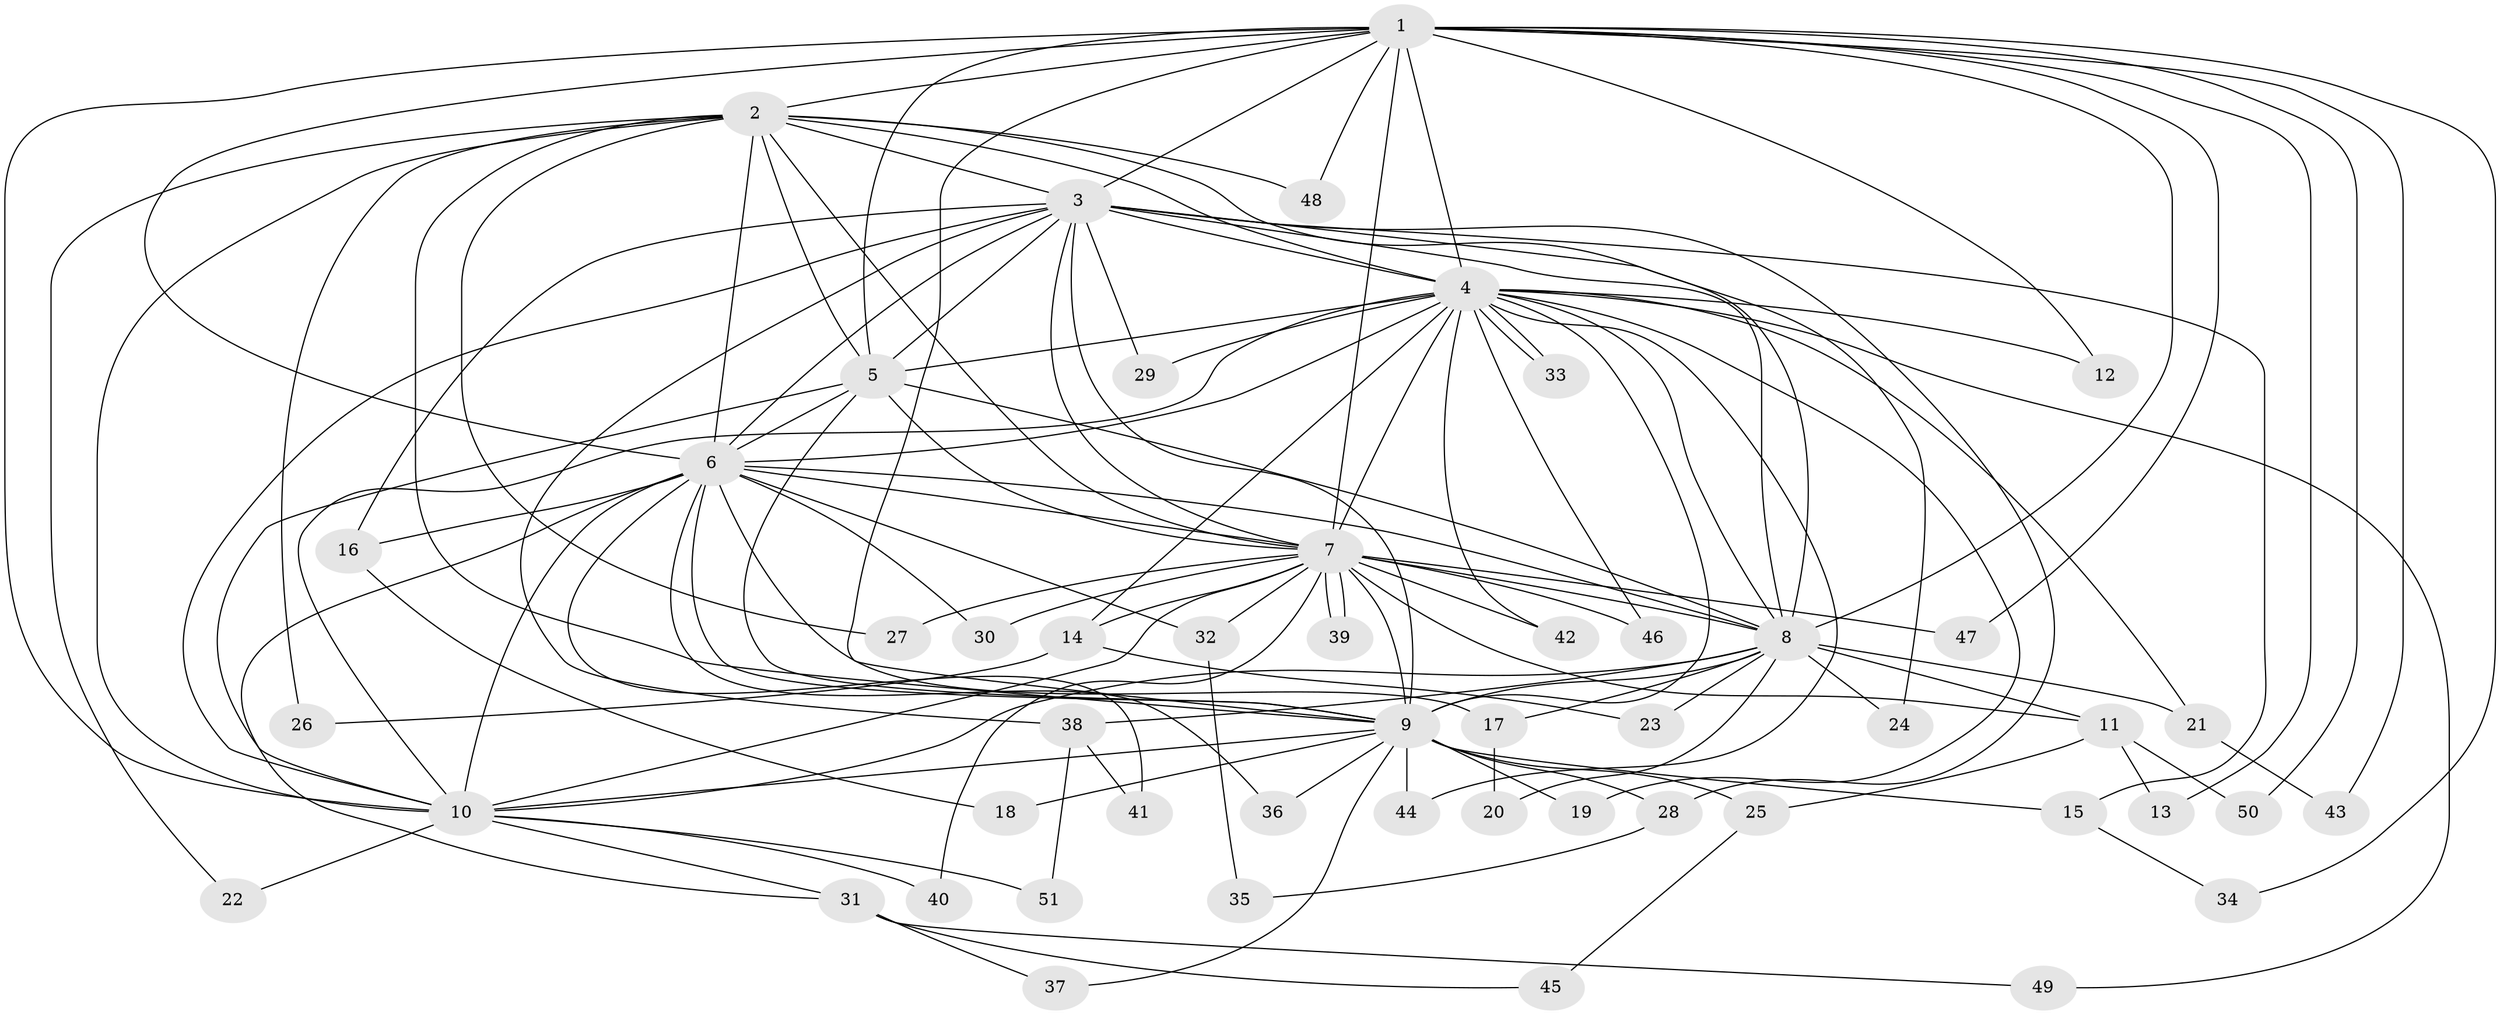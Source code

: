 // Generated by graph-tools (version 1.1) at 2025/11/02/27/25 16:11:07]
// undirected, 51 vertices, 127 edges
graph export_dot {
graph [start="1"]
  node [color=gray90,style=filled];
  1;
  2;
  3;
  4;
  5;
  6;
  7;
  8;
  9;
  10;
  11;
  12;
  13;
  14;
  15;
  16;
  17;
  18;
  19;
  20;
  21;
  22;
  23;
  24;
  25;
  26;
  27;
  28;
  29;
  30;
  31;
  32;
  33;
  34;
  35;
  36;
  37;
  38;
  39;
  40;
  41;
  42;
  43;
  44;
  45;
  46;
  47;
  48;
  49;
  50;
  51;
  1 -- 2;
  1 -- 3;
  1 -- 4;
  1 -- 5;
  1 -- 6;
  1 -- 7;
  1 -- 8;
  1 -- 9;
  1 -- 10;
  1 -- 12;
  1 -- 13;
  1 -- 34;
  1 -- 43;
  1 -- 47;
  1 -- 48;
  1 -- 50;
  2 -- 3;
  2 -- 4;
  2 -- 5;
  2 -- 6;
  2 -- 7;
  2 -- 8;
  2 -- 9;
  2 -- 10;
  2 -- 22;
  2 -- 26;
  2 -- 27;
  2 -- 48;
  3 -- 4;
  3 -- 5;
  3 -- 6;
  3 -- 7;
  3 -- 8;
  3 -- 9;
  3 -- 10;
  3 -- 15;
  3 -- 16;
  3 -- 24;
  3 -- 28;
  3 -- 29;
  3 -- 38;
  4 -- 5;
  4 -- 6;
  4 -- 7;
  4 -- 8;
  4 -- 9;
  4 -- 10;
  4 -- 12;
  4 -- 14;
  4 -- 19;
  4 -- 21;
  4 -- 29;
  4 -- 33;
  4 -- 33;
  4 -- 42;
  4 -- 44;
  4 -- 46;
  4 -- 49;
  5 -- 6;
  5 -- 7;
  5 -- 8;
  5 -- 9;
  5 -- 10;
  6 -- 7;
  6 -- 8;
  6 -- 9;
  6 -- 10;
  6 -- 16;
  6 -- 17;
  6 -- 30;
  6 -- 31;
  6 -- 32;
  6 -- 36;
  6 -- 41;
  7 -- 8;
  7 -- 9;
  7 -- 10;
  7 -- 11;
  7 -- 14;
  7 -- 27;
  7 -- 30;
  7 -- 32;
  7 -- 39;
  7 -- 39;
  7 -- 40;
  7 -- 42;
  7 -- 46;
  7 -- 47;
  8 -- 9;
  8 -- 10;
  8 -- 11;
  8 -- 17;
  8 -- 20;
  8 -- 21;
  8 -- 23;
  8 -- 24;
  8 -- 38;
  9 -- 10;
  9 -- 15;
  9 -- 18;
  9 -- 19;
  9 -- 25;
  9 -- 28;
  9 -- 36;
  9 -- 37;
  9 -- 44;
  10 -- 22;
  10 -- 31;
  10 -- 40;
  10 -- 51;
  11 -- 13;
  11 -- 25;
  11 -- 50;
  14 -- 23;
  14 -- 26;
  15 -- 34;
  16 -- 18;
  17 -- 20;
  21 -- 43;
  25 -- 45;
  28 -- 35;
  31 -- 37;
  31 -- 45;
  31 -- 49;
  32 -- 35;
  38 -- 41;
  38 -- 51;
}
